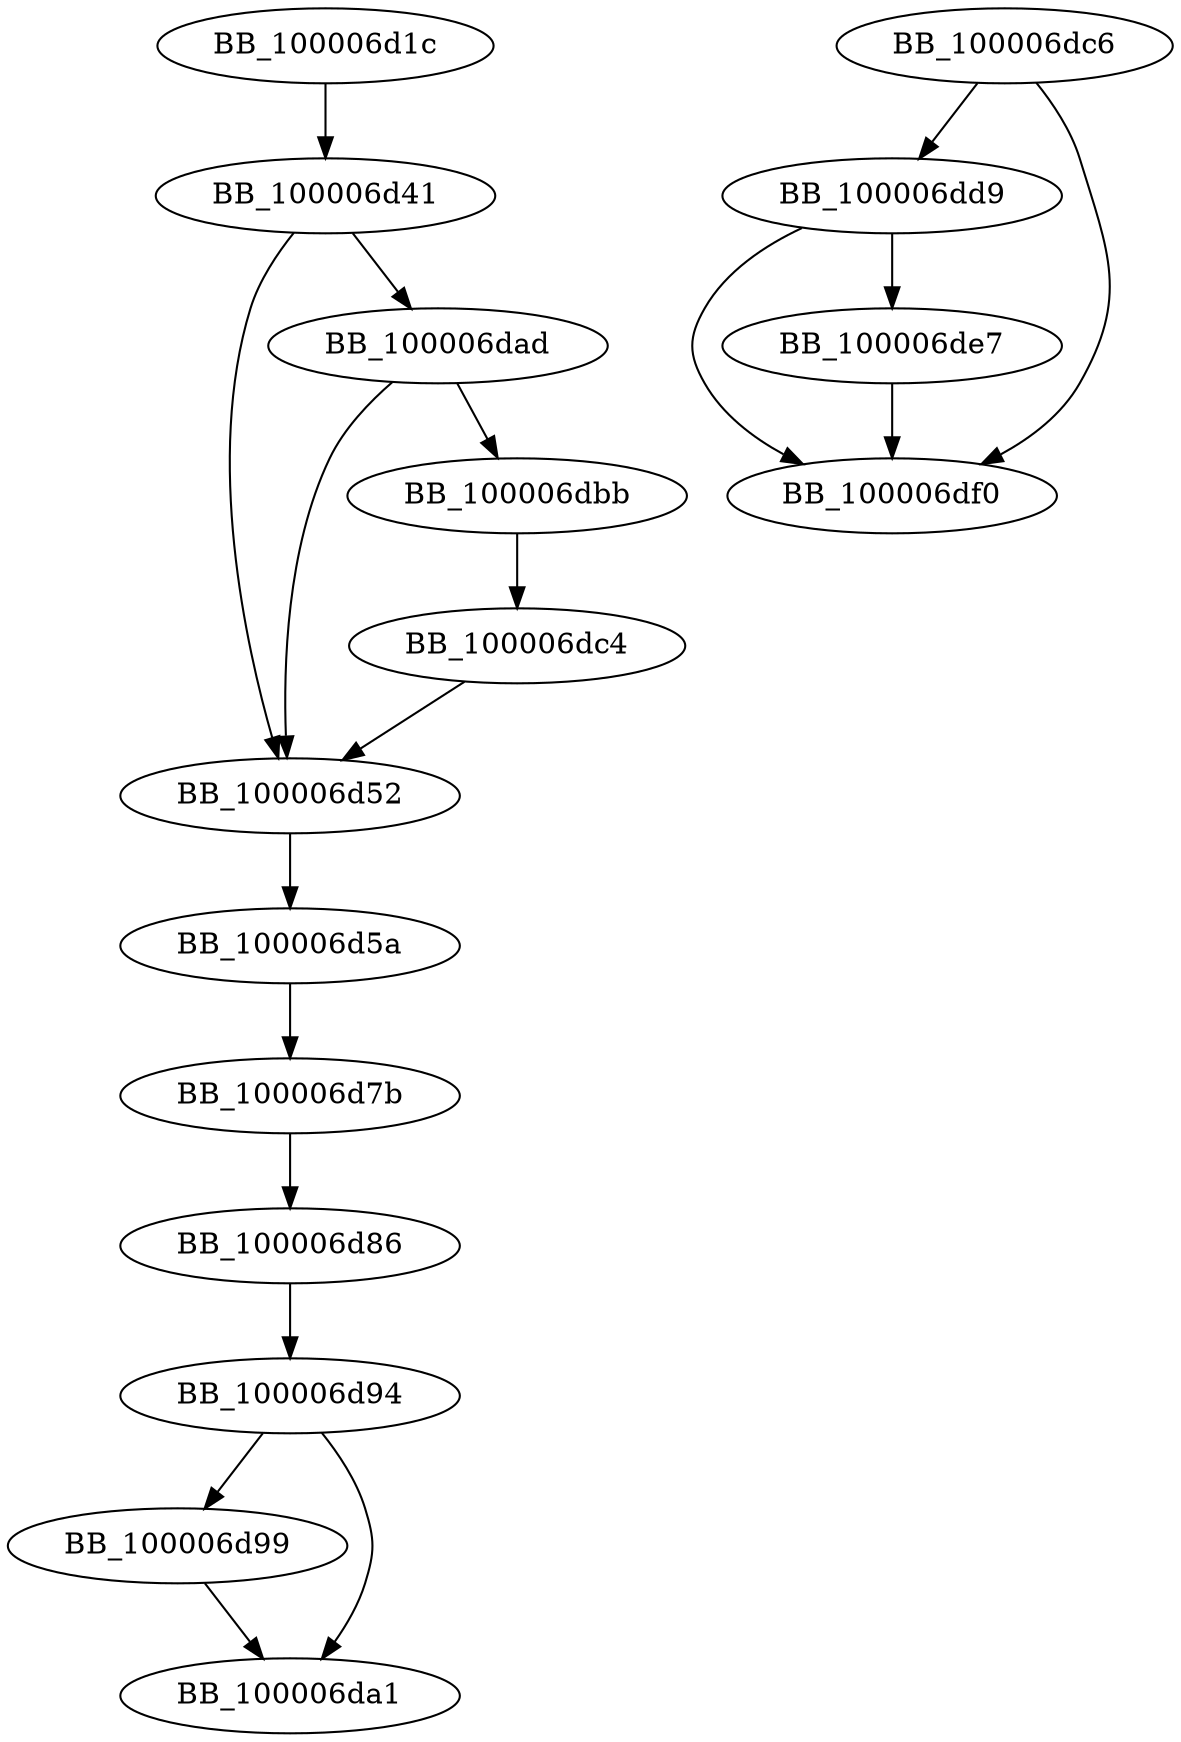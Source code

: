 DiGraph __ZN10STRINGDATA22GET_DOMAIN_CLIENT_INFOEv{
BB_100006d1c->BB_100006d41
BB_100006d41->BB_100006d52
BB_100006d41->BB_100006dad
BB_100006d52->BB_100006d5a
BB_100006d5a->BB_100006d7b
BB_100006d7b->BB_100006d86
BB_100006d86->BB_100006d94
BB_100006d94->BB_100006d99
BB_100006d94->BB_100006da1
BB_100006d99->BB_100006da1
BB_100006dad->BB_100006d52
BB_100006dad->BB_100006dbb
BB_100006dbb->BB_100006dc4
BB_100006dc4->BB_100006d52
BB_100006dc6->BB_100006dd9
BB_100006dc6->BB_100006df0
BB_100006dd9->BB_100006de7
BB_100006dd9->BB_100006df0
BB_100006de7->BB_100006df0
}
